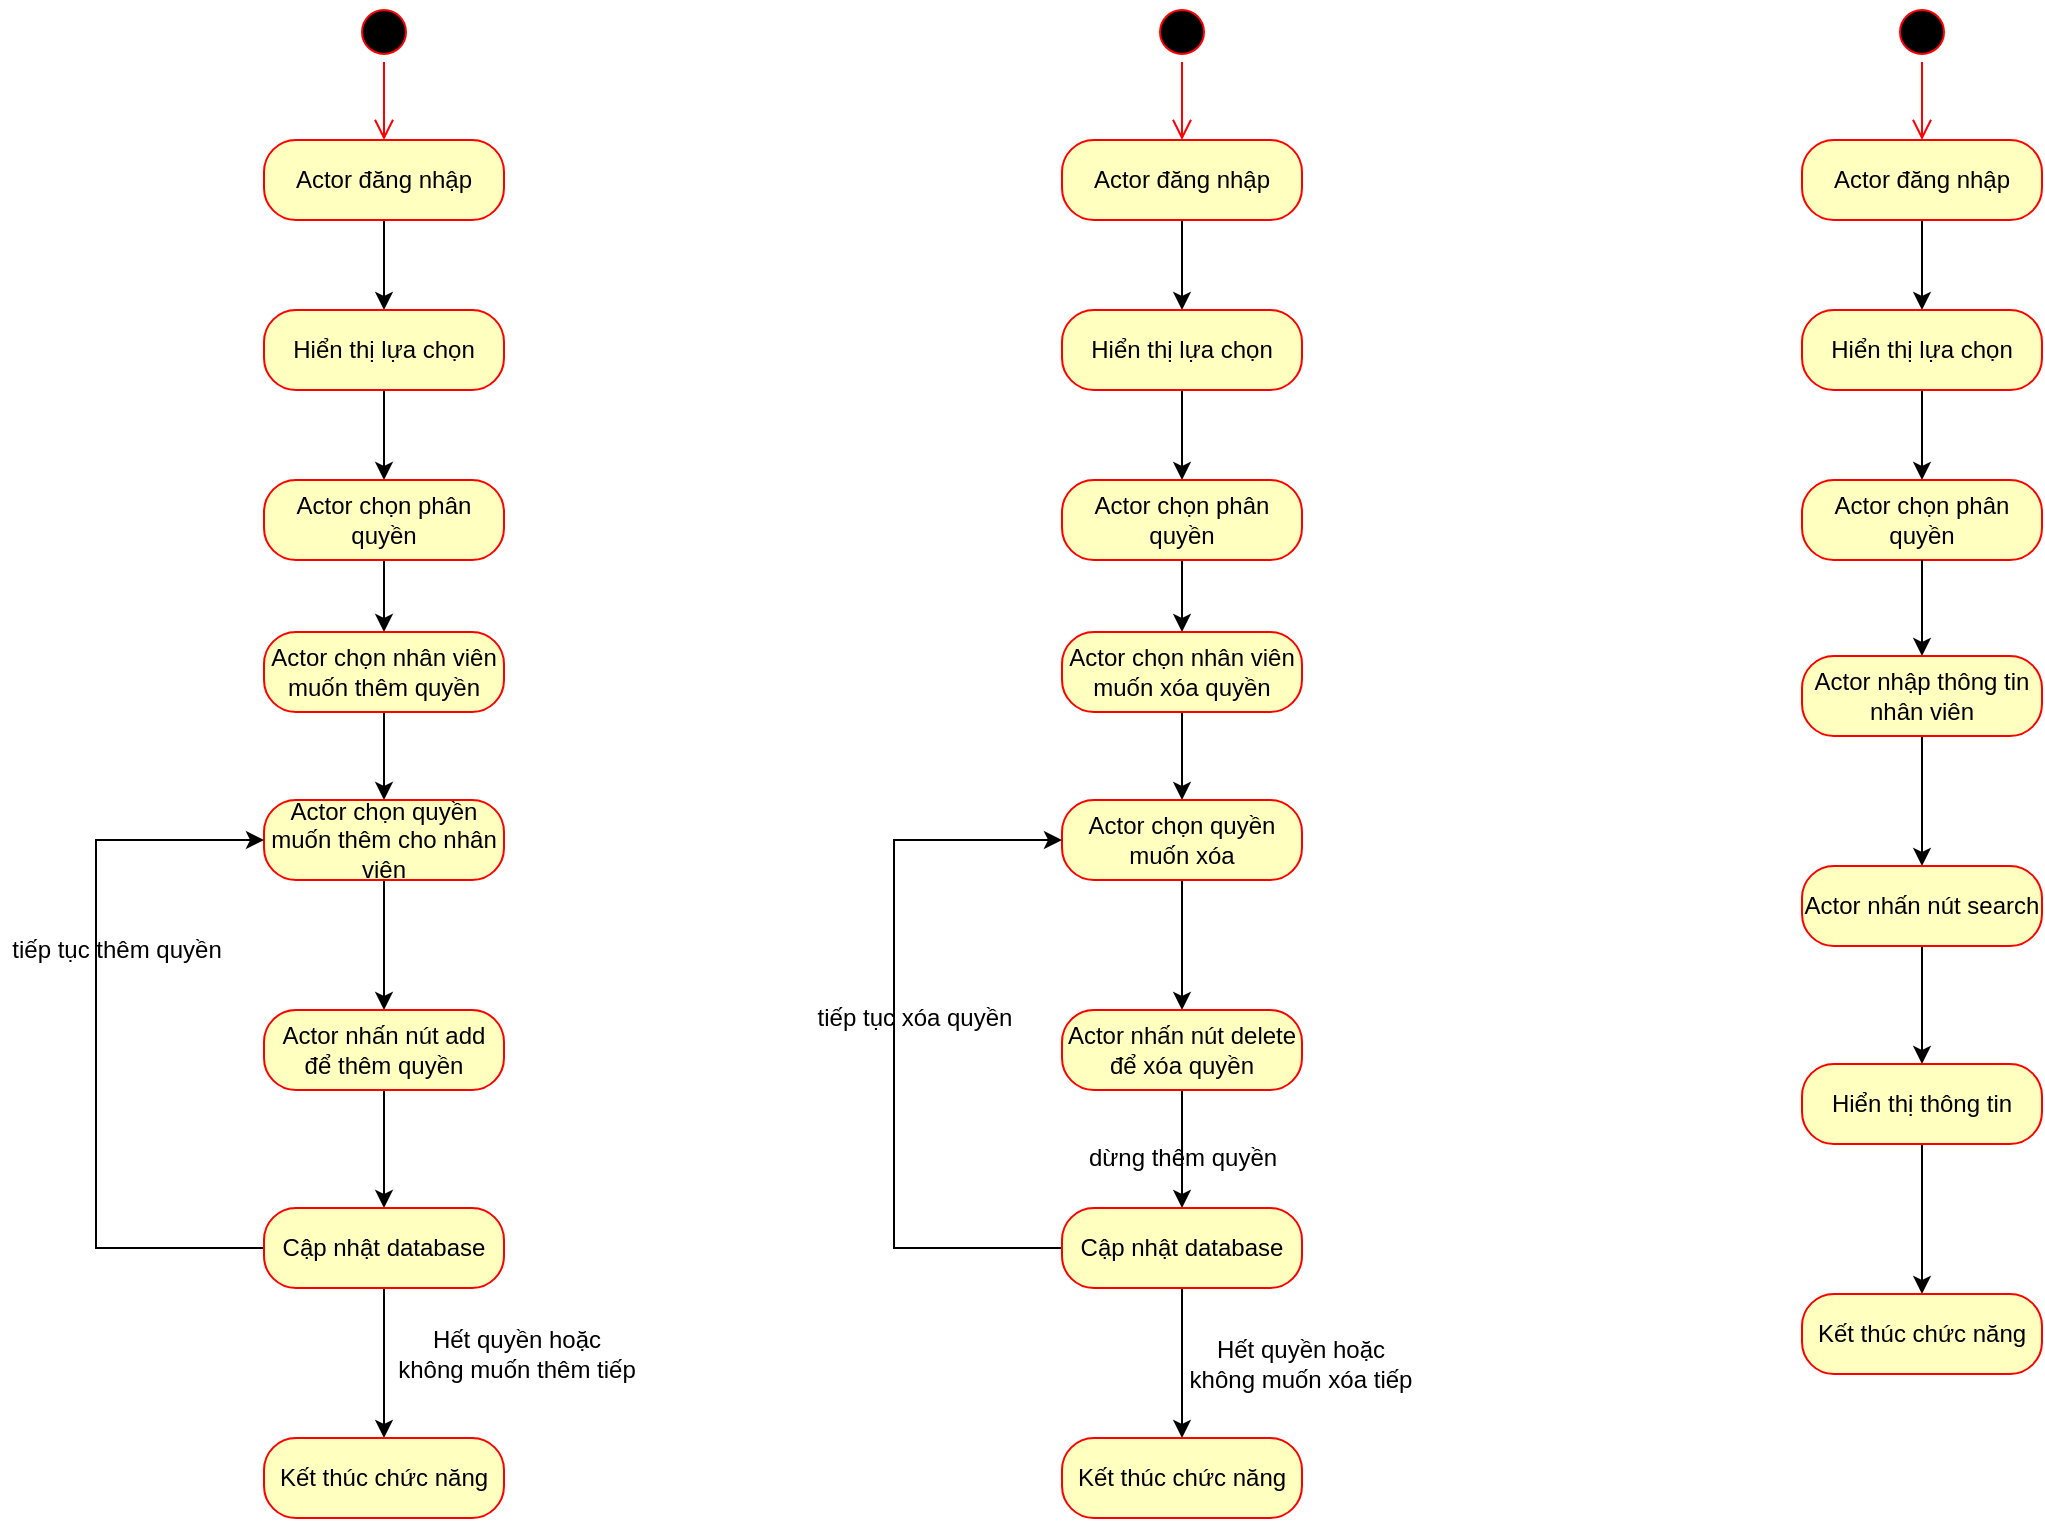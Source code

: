 <mxfile version="16.0.0" type="device"><diagram id="RCDQYtMMYi-_YL0a0jMv" name="Page-1"><mxGraphModel dx="1483" dy="927" grid="0" gridSize="10" guides="1" tooltips="1" connect="1" arrows="1" fold="1" page="0" pageScale="1" pageWidth="850" pageHeight="1100" math="0" shadow="0"><root><mxCell id="0"/><mxCell id="1" parent="0"/><mxCell id="w4w31rxJcuHML3Sp-Xxd-2" value="" style="ellipse;html=1;shape=startState;fillColor=#000000;strokeColor=#ff0000;" vertex="1" parent="1"><mxGeometry x="359" y="377" width="30" height="30" as="geometry"/></mxCell><mxCell id="w4w31rxJcuHML3Sp-Xxd-3" value="" style="edgeStyle=orthogonalEdgeStyle;html=1;verticalAlign=bottom;endArrow=open;endSize=8;strokeColor=#ff0000;rounded=0;" edge="1" source="w4w31rxJcuHML3Sp-Xxd-2" parent="1" target="w4w31rxJcuHML3Sp-Xxd-4"><mxGeometry relative="1" as="geometry"><mxPoint x="374" y="423" as="targetPoint"/><Array as="points"/></mxGeometry></mxCell><mxCell id="w4w31rxJcuHML3Sp-Xxd-7" value="" style="edgeStyle=orthogonalEdgeStyle;rounded=0;orthogonalLoop=1;jettySize=auto;html=1;" edge="1" parent="1" source="w4w31rxJcuHML3Sp-Xxd-4" target="w4w31rxJcuHML3Sp-Xxd-6"><mxGeometry relative="1" as="geometry"/></mxCell><mxCell id="w4w31rxJcuHML3Sp-Xxd-4" value="Actor đăng nhập" style="rounded=1;whiteSpace=wrap;html=1;arcSize=40;fontColor=#000000;fillColor=#ffffc0;strokeColor=#ff0000;" vertex="1" parent="1"><mxGeometry x="314" y="446" width="120" height="40" as="geometry"/></mxCell><mxCell id="w4w31rxJcuHML3Sp-Xxd-9" value="" style="edgeStyle=orthogonalEdgeStyle;rounded=0;orthogonalLoop=1;jettySize=auto;html=1;" edge="1" parent="1" source="w4w31rxJcuHML3Sp-Xxd-6" target="w4w31rxJcuHML3Sp-Xxd-8"><mxGeometry relative="1" as="geometry"/></mxCell><mxCell id="w4w31rxJcuHML3Sp-Xxd-6" value="Hiển thị lựa chọn" style="rounded=1;whiteSpace=wrap;html=1;arcSize=40;fontColor=#000000;fillColor=#ffffc0;strokeColor=#ff0000;" vertex="1" parent="1"><mxGeometry x="314" y="531" width="120" height="40" as="geometry"/></mxCell><mxCell id="w4w31rxJcuHML3Sp-Xxd-11" value="" style="edgeStyle=orthogonalEdgeStyle;rounded=0;orthogonalLoop=1;jettySize=auto;html=1;" edge="1" parent="1" source="w4w31rxJcuHML3Sp-Xxd-8" target="w4w31rxJcuHML3Sp-Xxd-10"><mxGeometry relative="1" as="geometry"/></mxCell><mxCell id="w4w31rxJcuHML3Sp-Xxd-8" value="Actor chọn phân quyền" style="rounded=1;whiteSpace=wrap;html=1;arcSize=40;fontColor=#000000;fillColor=#ffffc0;strokeColor=#ff0000;" vertex="1" parent="1"><mxGeometry x="314" y="616" width="120" height="40" as="geometry"/></mxCell><mxCell id="w4w31rxJcuHML3Sp-Xxd-13" value="" style="edgeStyle=orthogonalEdgeStyle;rounded=0;orthogonalLoop=1;jettySize=auto;html=1;" edge="1" parent="1" source="w4w31rxJcuHML3Sp-Xxd-10" target="w4w31rxJcuHML3Sp-Xxd-12"><mxGeometry relative="1" as="geometry"/></mxCell><mxCell id="w4w31rxJcuHML3Sp-Xxd-10" value="Actor chọn nhân viên muốn thêm quyền" style="rounded=1;whiteSpace=wrap;html=1;arcSize=40;fontColor=#000000;fillColor=#ffffc0;strokeColor=#ff0000;" vertex="1" parent="1"><mxGeometry x="314" y="692" width="120" height="40" as="geometry"/></mxCell><mxCell id="w4w31rxJcuHML3Sp-Xxd-15" value="" style="edgeStyle=orthogonalEdgeStyle;rounded=0;orthogonalLoop=1;jettySize=auto;html=1;" edge="1" parent="1" source="w4w31rxJcuHML3Sp-Xxd-12" target="w4w31rxJcuHML3Sp-Xxd-14"><mxGeometry relative="1" as="geometry"/></mxCell><mxCell id="w4w31rxJcuHML3Sp-Xxd-12" value="Actor chọn quyền muốn thêm cho nhân viên" style="rounded=1;whiteSpace=wrap;html=1;arcSize=40;fontColor=#000000;fillColor=#ffffc0;strokeColor=#ff0000;" vertex="1" parent="1"><mxGeometry x="314" y="776" width="120" height="40" as="geometry"/></mxCell><mxCell id="w4w31rxJcuHML3Sp-Xxd-17" value="" style="edgeStyle=orthogonalEdgeStyle;rounded=0;orthogonalLoop=1;jettySize=auto;html=1;entryX=0;entryY=0.5;entryDx=0;entryDy=0;exitX=0;exitY=0.5;exitDx=0;exitDy=0;" edge="1" parent="1" source="w4w31rxJcuHML3Sp-Xxd-19" target="w4w31rxJcuHML3Sp-Xxd-12"><mxGeometry relative="1" as="geometry"><mxPoint x="150" y="966" as="targetPoint"/><Array as="points"><mxPoint x="230" y="1000"/><mxPoint x="230" y="796"/></Array></mxGeometry></mxCell><mxCell id="w4w31rxJcuHML3Sp-Xxd-20" value="" style="edgeStyle=orthogonalEdgeStyle;rounded=0;orthogonalLoop=1;jettySize=auto;html=1;" edge="1" parent="1" source="w4w31rxJcuHML3Sp-Xxd-14" target="w4w31rxJcuHML3Sp-Xxd-19"><mxGeometry relative="1" as="geometry"/></mxCell><mxCell id="w4w31rxJcuHML3Sp-Xxd-14" value="Actor nhấn nút add để thêm quyền" style="rounded=1;whiteSpace=wrap;html=1;arcSize=40;fontColor=#000000;fillColor=#ffffc0;strokeColor=#ff0000;" vertex="1" parent="1"><mxGeometry x="314" y="881" width="120" height="40" as="geometry"/></mxCell><mxCell id="w4w31rxJcuHML3Sp-Xxd-18" value="tiếp tục thêm quyền" style="text;html=1;align=center;verticalAlign=middle;resizable=0;points=[];autosize=1;strokeColor=none;fillColor=none;" vertex="1" parent="1"><mxGeometry x="182" y="842" width="115" height="18" as="geometry"/></mxCell><mxCell id="w4w31rxJcuHML3Sp-Xxd-46" value="" style="edgeStyle=orthogonalEdgeStyle;rounded=0;orthogonalLoop=1;jettySize=auto;html=1;" edge="1" parent="1" source="w4w31rxJcuHML3Sp-Xxd-19" target="w4w31rxJcuHML3Sp-Xxd-45"><mxGeometry relative="1" as="geometry"/></mxCell><mxCell id="w4w31rxJcuHML3Sp-Xxd-19" value="Cập nhật database" style="rounded=1;whiteSpace=wrap;html=1;arcSize=40;fontColor=#000000;fillColor=#ffffc0;strokeColor=#ff0000;" vertex="1" parent="1"><mxGeometry x="314" y="980" width="120" height="40" as="geometry"/></mxCell><mxCell id="w4w31rxJcuHML3Sp-Xxd-25" value="" style="ellipse;html=1;shape=startState;fillColor=#000000;strokeColor=#ff0000;" vertex="1" parent="1"><mxGeometry x="758" y="377" width="30" height="30" as="geometry"/></mxCell><mxCell id="w4w31rxJcuHML3Sp-Xxd-26" value="" style="edgeStyle=orthogonalEdgeStyle;html=1;verticalAlign=bottom;endArrow=open;endSize=8;strokeColor=#ff0000;rounded=0;" edge="1" parent="1" source="w4w31rxJcuHML3Sp-Xxd-25" target="w4w31rxJcuHML3Sp-Xxd-28"><mxGeometry relative="1" as="geometry"><mxPoint x="773" y="423" as="targetPoint"/><Array as="points"/></mxGeometry></mxCell><mxCell id="w4w31rxJcuHML3Sp-Xxd-27" value="" style="edgeStyle=orthogonalEdgeStyle;rounded=0;orthogonalLoop=1;jettySize=auto;html=1;" edge="1" parent="1" source="w4w31rxJcuHML3Sp-Xxd-28" target="w4w31rxJcuHML3Sp-Xxd-30"><mxGeometry relative="1" as="geometry"/></mxCell><mxCell id="w4w31rxJcuHML3Sp-Xxd-28" value="Actor đăng nhập" style="rounded=1;whiteSpace=wrap;html=1;arcSize=40;fontColor=#000000;fillColor=#ffffc0;strokeColor=#ff0000;" vertex="1" parent="1"><mxGeometry x="713" y="446" width="120" height="40" as="geometry"/></mxCell><mxCell id="w4w31rxJcuHML3Sp-Xxd-29" value="" style="edgeStyle=orthogonalEdgeStyle;rounded=0;orthogonalLoop=1;jettySize=auto;html=1;" edge="1" parent="1" source="w4w31rxJcuHML3Sp-Xxd-30" target="w4w31rxJcuHML3Sp-Xxd-32"><mxGeometry relative="1" as="geometry"/></mxCell><mxCell id="w4w31rxJcuHML3Sp-Xxd-30" value="Hiển thị lựa chọn" style="rounded=1;whiteSpace=wrap;html=1;arcSize=40;fontColor=#000000;fillColor=#ffffc0;strokeColor=#ff0000;" vertex="1" parent="1"><mxGeometry x="713" y="531" width="120" height="40" as="geometry"/></mxCell><mxCell id="w4w31rxJcuHML3Sp-Xxd-31" value="" style="edgeStyle=orthogonalEdgeStyle;rounded=0;orthogonalLoop=1;jettySize=auto;html=1;" edge="1" parent="1" source="w4w31rxJcuHML3Sp-Xxd-32" target="w4w31rxJcuHML3Sp-Xxd-34"><mxGeometry relative="1" as="geometry"/></mxCell><mxCell id="w4w31rxJcuHML3Sp-Xxd-32" value="Actor chọn phân quyền" style="rounded=1;whiteSpace=wrap;html=1;arcSize=40;fontColor=#000000;fillColor=#ffffc0;strokeColor=#ff0000;" vertex="1" parent="1"><mxGeometry x="713" y="616" width="120" height="40" as="geometry"/></mxCell><mxCell id="w4w31rxJcuHML3Sp-Xxd-33" value="" style="edgeStyle=orthogonalEdgeStyle;rounded=0;orthogonalLoop=1;jettySize=auto;html=1;" edge="1" parent="1" source="w4w31rxJcuHML3Sp-Xxd-34" target="w4w31rxJcuHML3Sp-Xxd-36"><mxGeometry relative="1" as="geometry"/></mxCell><mxCell id="w4w31rxJcuHML3Sp-Xxd-34" value="Actor chọn nhân viên muốn xóa quyền" style="rounded=1;whiteSpace=wrap;html=1;arcSize=40;fontColor=#000000;fillColor=#ffffc0;strokeColor=#ff0000;" vertex="1" parent="1"><mxGeometry x="713" y="692" width="120" height="40" as="geometry"/></mxCell><mxCell id="w4w31rxJcuHML3Sp-Xxd-35" value="" style="edgeStyle=orthogonalEdgeStyle;rounded=0;orthogonalLoop=1;jettySize=auto;html=1;" edge="1" parent="1" source="w4w31rxJcuHML3Sp-Xxd-36" target="w4w31rxJcuHML3Sp-Xxd-39"><mxGeometry relative="1" as="geometry"/></mxCell><mxCell id="w4w31rxJcuHML3Sp-Xxd-36" value="Actor chọn quyền muốn xóa" style="rounded=1;whiteSpace=wrap;html=1;arcSize=40;fontColor=#000000;fillColor=#ffffc0;strokeColor=#ff0000;" vertex="1" parent="1"><mxGeometry x="713" y="776" width="120" height="40" as="geometry"/></mxCell><mxCell id="w4w31rxJcuHML3Sp-Xxd-37" value="" style="edgeStyle=orthogonalEdgeStyle;rounded=0;orthogonalLoop=1;jettySize=auto;html=1;entryX=0;entryY=0.5;entryDx=0;entryDy=0;" edge="1" parent="1" source="w4w31rxJcuHML3Sp-Xxd-42" target="w4w31rxJcuHML3Sp-Xxd-36"><mxGeometry relative="1" as="geometry"><mxPoint x="549" y="966" as="targetPoint"/><Array as="points"><mxPoint x="629" y="1000"/><mxPoint x="629" y="796"/></Array></mxGeometry></mxCell><mxCell id="w4w31rxJcuHML3Sp-Xxd-38" value="" style="edgeStyle=orthogonalEdgeStyle;rounded=0;orthogonalLoop=1;jettySize=auto;html=1;" edge="1" parent="1" source="w4w31rxJcuHML3Sp-Xxd-39" target="w4w31rxJcuHML3Sp-Xxd-42"><mxGeometry relative="1" as="geometry"/></mxCell><mxCell id="w4w31rxJcuHML3Sp-Xxd-39" value="Actor nhấn nút delete để xóa quyền" style="rounded=1;whiteSpace=wrap;html=1;arcSize=40;fontColor=#000000;fillColor=#ffffc0;strokeColor=#ff0000;" vertex="1" parent="1"><mxGeometry x="713" y="881" width="120" height="40" as="geometry"/></mxCell><mxCell id="w4w31rxJcuHML3Sp-Xxd-40" value="tiếp tục xóa quyền" style="text;html=1;align=center;verticalAlign=middle;resizable=0;points=[];autosize=1;strokeColor=none;fillColor=none;" vertex="1" parent="1"><mxGeometry x="585" y="876" width="108" height="18" as="geometry"/></mxCell><mxCell id="w4w31rxJcuHML3Sp-Xxd-41" value="" style="edgeStyle=orthogonalEdgeStyle;rounded=0;orthogonalLoop=1;jettySize=auto;html=1;" edge="1" parent="1" source="w4w31rxJcuHML3Sp-Xxd-42" target="w4w31rxJcuHML3Sp-Xxd-44"><mxGeometry relative="1" as="geometry"/></mxCell><mxCell id="w4w31rxJcuHML3Sp-Xxd-42" value="Cập nhật database" style="rounded=1;whiteSpace=wrap;html=1;arcSize=40;fontColor=#000000;fillColor=#ffffc0;strokeColor=#ff0000;" vertex="1" parent="1"><mxGeometry x="713" y="980" width="120" height="40" as="geometry"/></mxCell><mxCell id="w4w31rxJcuHML3Sp-Xxd-43" value="dừng thêm quyền" style="text;html=1;align=center;verticalAlign=middle;resizable=0;points=[];autosize=1;strokeColor=none;fillColor=none;" vertex="1" parent="1"><mxGeometry x="721" y="946" width="104" height="18" as="geometry"/></mxCell><mxCell id="w4w31rxJcuHML3Sp-Xxd-44" value="Kết thúc chức năng" style="rounded=1;whiteSpace=wrap;html=1;arcSize=40;fontColor=#000000;fillColor=#ffffc0;strokeColor=#ff0000;" vertex="1" parent="1"><mxGeometry x="713" y="1095" width="120" height="40" as="geometry"/></mxCell><mxCell id="w4w31rxJcuHML3Sp-Xxd-45" value="Kết thúc chức năng" style="rounded=1;whiteSpace=wrap;html=1;arcSize=40;fontColor=#000000;fillColor=#ffffc0;strokeColor=#ff0000;" vertex="1" parent="1"><mxGeometry x="314" y="1095" width="120" height="40" as="geometry"/></mxCell><mxCell id="w4w31rxJcuHML3Sp-Xxd-47" value="Hết quyền hoặc &lt;br&gt;không muốn thêm tiếp" style="text;html=1;align=center;verticalAlign=middle;resizable=0;points=[];autosize=1;strokeColor=none;fillColor=none;" vertex="1" parent="1"><mxGeometry x="376" y="1037" width="128" height="31" as="geometry"/></mxCell><mxCell id="w4w31rxJcuHML3Sp-Xxd-48" value="Hết quyền hoặc &lt;br&gt;không muốn xóa tiếp" style="text;html=1;align=center;verticalAlign=middle;resizable=0;points=[];autosize=1;strokeColor=none;fillColor=none;" vertex="1" parent="1"><mxGeometry x="771" y="1042" width="121" height="31" as="geometry"/></mxCell><mxCell id="w4w31rxJcuHML3Sp-Xxd-49" value="" style="ellipse;html=1;shape=startState;fillColor=#000000;strokeColor=#ff0000;" vertex="1" parent="1"><mxGeometry x="1128" y="377" width="30" height="30" as="geometry"/></mxCell><mxCell id="w4w31rxJcuHML3Sp-Xxd-50" value="" style="edgeStyle=orthogonalEdgeStyle;html=1;verticalAlign=bottom;endArrow=open;endSize=8;strokeColor=#ff0000;rounded=0;" edge="1" parent="1" source="w4w31rxJcuHML3Sp-Xxd-49" target="w4w31rxJcuHML3Sp-Xxd-52"><mxGeometry relative="1" as="geometry"><mxPoint x="1143" y="423" as="targetPoint"/><Array as="points"/></mxGeometry></mxCell><mxCell id="w4w31rxJcuHML3Sp-Xxd-51" value="" style="edgeStyle=orthogonalEdgeStyle;rounded=0;orthogonalLoop=1;jettySize=auto;html=1;" edge="1" parent="1" source="w4w31rxJcuHML3Sp-Xxd-52" target="w4w31rxJcuHML3Sp-Xxd-54"><mxGeometry relative="1" as="geometry"/></mxCell><mxCell id="w4w31rxJcuHML3Sp-Xxd-52" value="Actor đăng nhập" style="rounded=1;whiteSpace=wrap;html=1;arcSize=40;fontColor=#000000;fillColor=#ffffc0;strokeColor=#ff0000;" vertex="1" parent="1"><mxGeometry x="1083" y="446" width="120" height="40" as="geometry"/></mxCell><mxCell id="w4w31rxJcuHML3Sp-Xxd-53" value="" style="edgeStyle=orthogonalEdgeStyle;rounded=0;orthogonalLoop=1;jettySize=auto;html=1;" edge="1" parent="1" source="w4w31rxJcuHML3Sp-Xxd-54" target="w4w31rxJcuHML3Sp-Xxd-56"><mxGeometry relative="1" as="geometry"/></mxCell><mxCell id="w4w31rxJcuHML3Sp-Xxd-54" value="Hiển thị lựa chọn" style="rounded=1;whiteSpace=wrap;html=1;arcSize=40;fontColor=#000000;fillColor=#ffffc0;strokeColor=#ff0000;" vertex="1" parent="1"><mxGeometry x="1083" y="531" width="120" height="40" as="geometry"/></mxCell><mxCell id="w4w31rxJcuHML3Sp-Xxd-56" value="Actor chọn phân quyền" style="rounded=1;whiteSpace=wrap;html=1;arcSize=40;fontColor=#000000;fillColor=#ffffc0;strokeColor=#ff0000;" vertex="1" parent="1"><mxGeometry x="1083" y="616" width="120" height="40" as="geometry"/></mxCell><mxCell id="w4w31rxJcuHML3Sp-Xxd-57" value="" style="edgeStyle=orthogonalEdgeStyle;rounded=0;orthogonalLoop=1;jettySize=auto;html=1;" edge="1" parent="1" source="w4w31rxJcuHML3Sp-Xxd-56" target="w4w31rxJcuHML3Sp-Xxd-60"><mxGeometry relative="1" as="geometry"><mxPoint x="1143" y="660" as="sourcePoint"/></mxGeometry></mxCell><mxCell id="w4w31rxJcuHML3Sp-Xxd-59" value="" style="edgeStyle=orthogonalEdgeStyle;rounded=0;orthogonalLoop=1;jettySize=auto;html=1;" edge="1" parent="1" source="w4w31rxJcuHML3Sp-Xxd-60" target="w4w31rxJcuHML3Sp-Xxd-63"><mxGeometry relative="1" as="geometry"/></mxCell><mxCell id="w4w31rxJcuHML3Sp-Xxd-60" value="Actor nhập thông tin nhân viên" style="rounded=1;whiteSpace=wrap;html=1;arcSize=40;fontColor=#000000;fillColor=#ffffc0;strokeColor=#ff0000;" vertex="1" parent="1"><mxGeometry x="1083" y="704" width="120" height="40" as="geometry"/></mxCell><mxCell id="w4w31rxJcuHML3Sp-Xxd-62" value="" style="edgeStyle=orthogonalEdgeStyle;rounded=0;orthogonalLoop=1;jettySize=auto;html=1;" edge="1" parent="1" source="w4w31rxJcuHML3Sp-Xxd-63" target="w4w31rxJcuHML3Sp-Xxd-66"><mxGeometry relative="1" as="geometry"/></mxCell><mxCell id="w4w31rxJcuHML3Sp-Xxd-63" value="Actor nhấn nút search" style="rounded=1;whiteSpace=wrap;html=1;arcSize=40;fontColor=#000000;fillColor=#ffffc0;strokeColor=#ff0000;" vertex="1" parent="1"><mxGeometry x="1083" y="809" width="120" height="40" as="geometry"/></mxCell><mxCell id="w4w31rxJcuHML3Sp-Xxd-65" value="" style="edgeStyle=orthogonalEdgeStyle;rounded=0;orthogonalLoop=1;jettySize=auto;html=1;" edge="1" parent="1" source="w4w31rxJcuHML3Sp-Xxd-66" target="w4w31rxJcuHML3Sp-Xxd-68"><mxGeometry relative="1" as="geometry"/></mxCell><mxCell id="w4w31rxJcuHML3Sp-Xxd-66" value="Hiển thị thông tin" style="rounded=1;whiteSpace=wrap;html=1;arcSize=40;fontColor=#000000;fillColor=#ffffc0;strokeColor=#ff0000;" vertex="1" parent="1"><mxGeometry x="1083" y="908" width="120" height="40" as="geometry"/></mxCell><mxCell id="w4w31rxJcuHML3Sp-Xxd-68" value="Kết thúc chức năng" style="rounded=1;whiteSpace=wrap;html=1;arcSize=40;fontColor=#000000;fillColor=#ffffc0;strokeColor=#ff0000;" vertex="1" parent="1"><mxGeometry x="1083" y="1023" width="120" height="40" as="geometry"/></mxCell></root></mxGraphModel></diagram></mxfile>